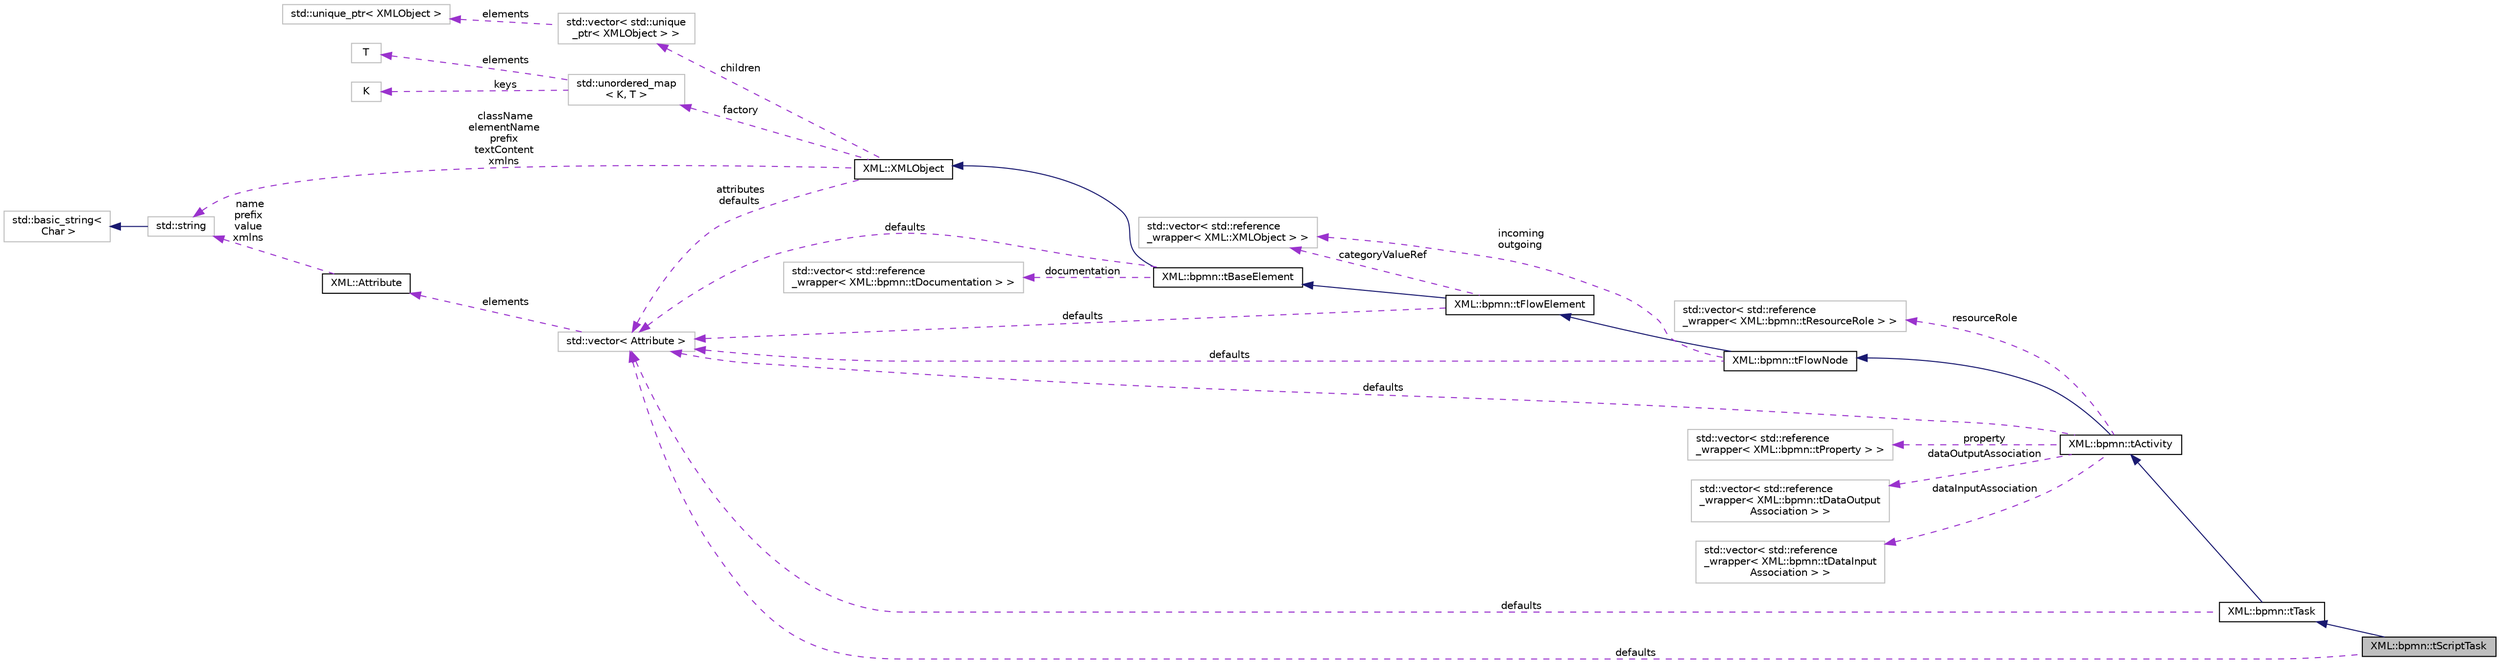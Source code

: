 digraph "XML::bpmn::tScriptTask"
{
 // LATEX_PDF_SIZE
  edge [fontname="Helvetica",fontsize="10",labelfontname="Helvetica",labelfontsize="10"];
  node [fontname="Helvetica",fontsize="10",shape=record];
  rankdir="LR";
  Node1 [label="XML::bpmn::tScriptTask",height=0.2,width=0.4,color="black", fillcolor="grey75", style="filled", fontcolor="black",tooltip=" "];
  Node2 -> Node1 [dir="back",color="midnightblue",fontsize="10",style="solid",fontname="Helvetica"];
  Node2 [label="XML::bpmn::tTask",height=0.2,width=0.4,color="black", fillcolor="white", style="filled",URL="$classXML_1_1bpmn_1_1tTask.html",tooltip=" "];
  Node3 -> Node2 [dir="back",color="midnightblue",fontsize="10",style="solid",fontname="Helvetica"];
  Node3 [label="XML::bpmn::tActivity",height=0.2,width=0.4,color="black", fillcolor="white", style="filled",URL="$classXML_1_1bpmn_1_1tActivity.html",tooltip=" "];
  Node4 -> Node3 [dir="back",color="midnightblue",fontsize="10",style="solid",fontname="Helvetica"];
  Node4 [label="XML::bpmn::tFlowNode",height=0.2,width=0.4,color="black", fillcolor="white", style="filled",URL="$classXML_1_1bpmn_1_1tFlowNode.html",tooltip=" "];
  Node5 -> Node4 [dir="back",color="midnightblue",fontsize="10",style="solid",fontname="Helvetica"];
  Node5 [label="XML::bpmn::tFlowElement",height=0.2,width=0.4,color="black", fillcolor="white", style="filled",URL="$classXML_1_1bpmn_1_1tFlowElement.html",tooltip=" "];
  Node6 -> Node5 [dir="back",color="midnightblue",fontsize="10",style="solid",fontname="Helvetica"];
  Node6 [label="XML::bpmn::tBaseElement",height=0.2,width=0.4,color="black", fillcolor="white", style="filled",URL="$classXML_1_1bpmn_1_1tBaseElement.html",tooltip=" "];
  Node7 -> Node6 [dir="back",color="midnightblue",fontsize="10",style="solid",fontname="Helvetica"];
  Node7 [label="XML::XMLObject",height=0.2,width=0.4,color="black", fillcolor="white", style="filled",URL="$classXML_1_1XMLObject.html",tooltip=" "];
  Node8 -> Node7 [dir="back",color="darkorchid3",fontsize="10",style="dashed",label=" attributes\ndefaults" ,fontname="Helvetica"];
  Node8 [label="std::vector\< Attribute \>",height=0.2,width=0.4,color="grey75", fillcolor="white", style="filled",tooltip=" "];
  Node9 -> Node8 [dir="back",color="darkorchid3",fontsize="10",style="dashed",label=" elements" ,fontname="Helvetica"];
  Node9 [label="XML::Attribute",height=0.2,width=0.4,color="black", fillcolor="white", style="filled",URL="$structXML_1_1Attribute.html",tooltip=" "];
  Node10 -> Node9 [dir="back",color="darkorchid3",fontsize="10",style="dashed",label=" name\nprefix\nvalue\nxmlns" ,fontname="Helvetica"];
  Node10 [label="std::string",height=0.2,width=0.4,color="grey75", fillcolor="white", style="filled",tooltip=" "];
  Node11 -> Node10 [dir="back",color="midnightblue",fontsize="10",style="solid",fontname="Helvetica"];
  Node11 [label="std::basic_string\<\l Char \>",height=0.2,width=0.4,color="grey75", fillcolor="white", style="filled",tooltip=" "];
  Node10 -> Node7 [dir="back",color="darkorchid3",fontsize="10",style="dashed",label=" className\nelementName\nprefix\ntextContent\nxmlns" ,fontname="Helvetica"];
  Node12 -> Node7 [dir="back",color="darkorchid3",fontsize="10",style="dashed",label=" children" ,fontname="Helvetica"];
  Node12 [label="std::vector\< std::unique\l_ptr\< XMLObject \> \>",height=0.2,width=0.4,color="grey75", fillcolor="white", style="filled",tooltip=" "];
  Node13 -> Node12 [dir="back",color="darkorchid3",fontsize="10",style="dashed",label=" elements" ,fontname="Helvetica"];
  Node13 [label="std::unique_ptr\< XMLObject \>",height=0.2,width=0.4,color="grey75", fillcolor="white", style="filled",tooltip=" "];
  Node14 -> Node7 [dir="back",color="darkorchid3",fontsize="10",style="dashed",label=" factory" ,fontname="Helvetica"];
  Node14 [label="std::unordered_map\l\< K, T \>",height=0.2,width=0.4,color="grey75", fillcolor="white", style="filled",tooltip=" "];
  Node15 -> Node14 [dir="back",color="darkorchid3",fontsize="10",style="dashed",label=" keys" ,fontname="Helvetica"];
  Node15 [label="K",height=0.2,width=0.4,color="grey75", fillcolor="white", style="filled",tooltip=" "];
  Node16 -> Node14 [dir="back",color="darkorchid3",fontsize="10",style="dashed",label=" elements" ,fontname="Helvetica"];
  Node16 [label="T",height=0.2,width=0.4,color="grey75", fillcolor="white", style="filled",tooltip=" "];
  Node17 -> Node6 [dir="back",color="darkorchid3",fontsize="10",style="dashed",label=" documentation" ,fontname="Helvetica"];
  Node17 [label="std::vector\< std::reference\l_wrapper\< XML::bpmn::tDocumentation \> \>",height=0.2,width=0.4,color="grey75", fillcolor="white", style="filled",tooltip=" "];
  Node8 -> Node6 [dir="back",color="darkorchid3",fontsize="10",style="dashed",label=" defaults" ,fontname="Helvetica"];
  Node8 -> Node5 [dir="back",color="darkorchid3",fontsize="10",style="dashed",label=" defaults" ,fontname="Helvetica"];
  Node18 -> Node5 [dir="back",color="darkorchid3",fontsize="10",style="dashed",label=" categoryValueRef" ,fontname="Helvetica"];
  Node18 [label="std::vector\< std::reference\l_wrapper\< XML::XMLObject \> \>",height=0.2,width=0.4,color="grey75", fillcolor="white", style="filled",tooltip=" "];
  Node8 -> Node4 [dir="back",color="darkorchid3",fontsize="10",style="dashed",label=" defaults" ,fontname="Helvetica"];
  Node18 -> Node4 [dir="back",color="darkorchid3",fontsize="10",style="dashed",label=" incoming\noutgoing" ,fontname="Helvetica"];
  Node19 -> Node3 [dir="back",color="darkorchid3",fontsize="10",style="dashed",label=" property" ,fontname="Helvetica"];
  Node19 [label="std::vector\< std::reference\l_wrapper\< XML::bpmn::tProperty \> \>",height=0.2,width=0.4,color="grey75", fillcolor="white", style="filled",tooltip=" "];
  Node8 -> Node3 [dir="back",color="darkorchid3",fontsize="10",style="dashed",label=" defaults" ,fontname="Helvetica"];
  Node20 -> Node3 [dir="back",color="darkorchid3",fontsize="10",style="dashed",label=" dataOutputAssociation" ,fontname="Helvetica"];
  Node20 [label="std::vector\< std::reference\l_wrapper\< XML::bpmn::tDataOutput\lAssociation \> \>",height=0.2,width=0.4,color="grey75", fillcolor="white", style="filled",tooltip=" "];
  Node21 -> Node3 [dir="back",color="darkorchid3",fontsize="10",style="dashed",label=" dataInputAssociation" ,fontname="Helvetica"];
  Node21 [label="std::vector\< std::reference\l_wrapper\< XML::bpmn::tDataInput\lAssociation \> \>",height=0.2,width=0.4,color="grey75", fillcolor="white", style="filled",tooltip=" "];
  Node22 -> Node3 [dir="back",color="darkorchid3",fontsize="10",style="dashed",label=" resourceRole" ,fontname="Helvetica"];
  Node22 [label="std::vector\< std::reference\l_wrapper\< XML::bpmn::tResourceRole \> \>",height=0.2,width=0.4,color="grey75", fillcolor="white", style="filled",tooltip=" "];
  Node8 -> Node2 [dir="back",color="darkorchid3",fontsize="10",style="dashed",label=" defaults" ,fontname="Helvetica"];
  Node8 -> Node1 [dir="back",color="darkorchid3",fontsize="10",style="dashed",label=" defaults" ,fontname="Helvetica"];
}

